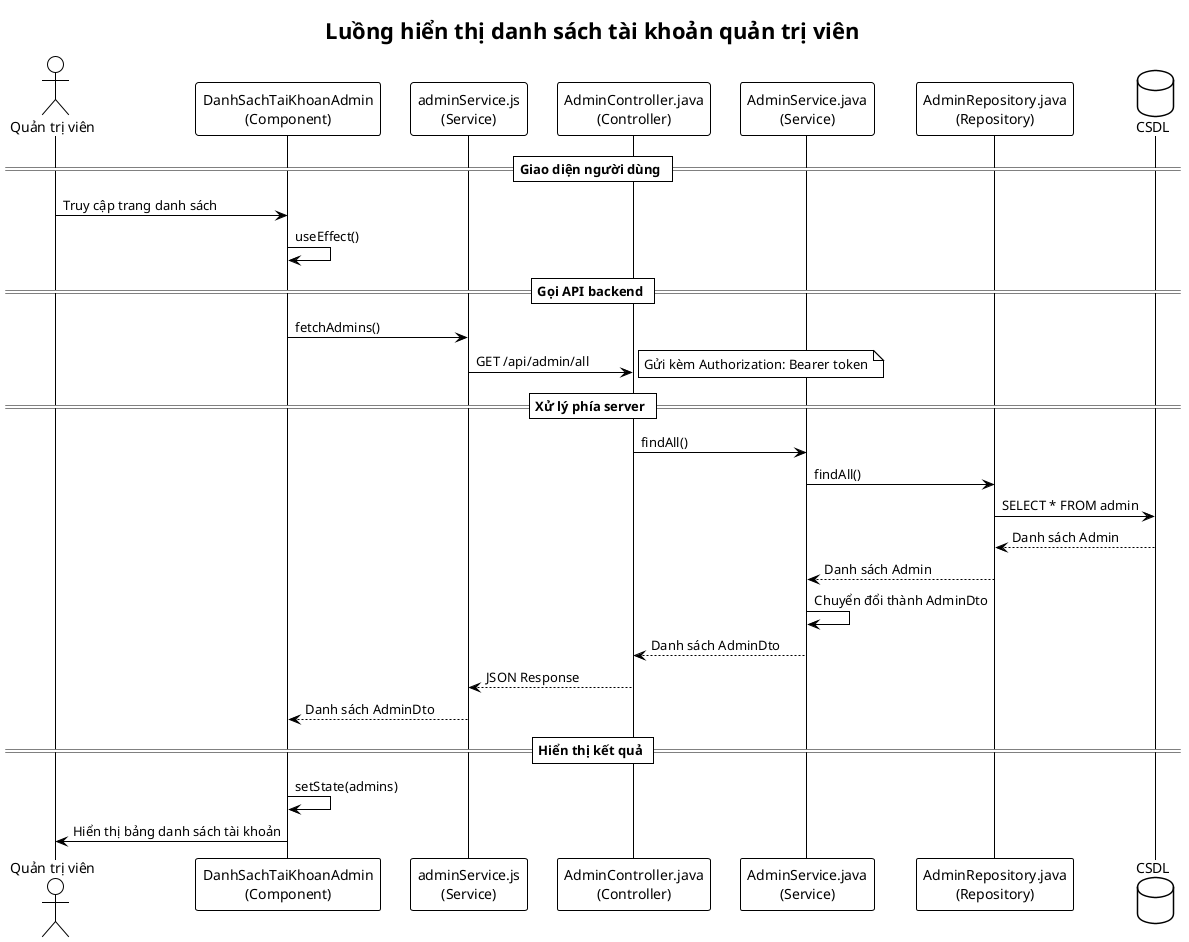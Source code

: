 @startuml
!theme plain
title Luồng hiển thị danh sách tài khoản quản trị viên

actor "Quản trị viên" as User

participant "DanhSachTaiKhoanAdmin\n(Component)" as Component
participant "adminService.js\n(Service)" as FrontendService
participant "AdminController.java\n(Controller)" as Controller
participant "AdminService.java\n(Service)" as Service
participant "AdminRepository.java\n(Repository)" as Repository
database "CSDL" as DB

== Giao diện người dùng ==
User -> Component: Truy cập trang danh sách
Component -> Component: useEffect()

== Gọi API backend ==
Component -> FrontendService: fetchAdmins()
FrontendService -> Controller: GET /api/admin/all
note right: Gửi kèm Authorization: Bearer token

== Xử lý phía server ==
Controller -> Service: findAll()
Service -> Repository: findAll()
Repository -> DB: SELECT * FROM admin
DB --> Repository: Danh sách Admin
Repository --> Service: Danh sách Admin
Service -> Service: Chuyển đổi thành AdminDto
Service --> Controller: Danh sách AdminDto
Controller --> FrontendService: JSON Response
FrontendService --> Component: Danh sách AdminDto

== Hiển thị kết quả ==
Component -> Component: setState(admins)
Component -> User: Hiển thị bảng danh sách tài khoản

'note right
'Các cột hiển thị:
'- ID, Avatar, Họ tên
'- Username, Email
'- Vai trò, Ngày tạo, Ngày cập nhật
'- Thao tác
'end note
@enduml
